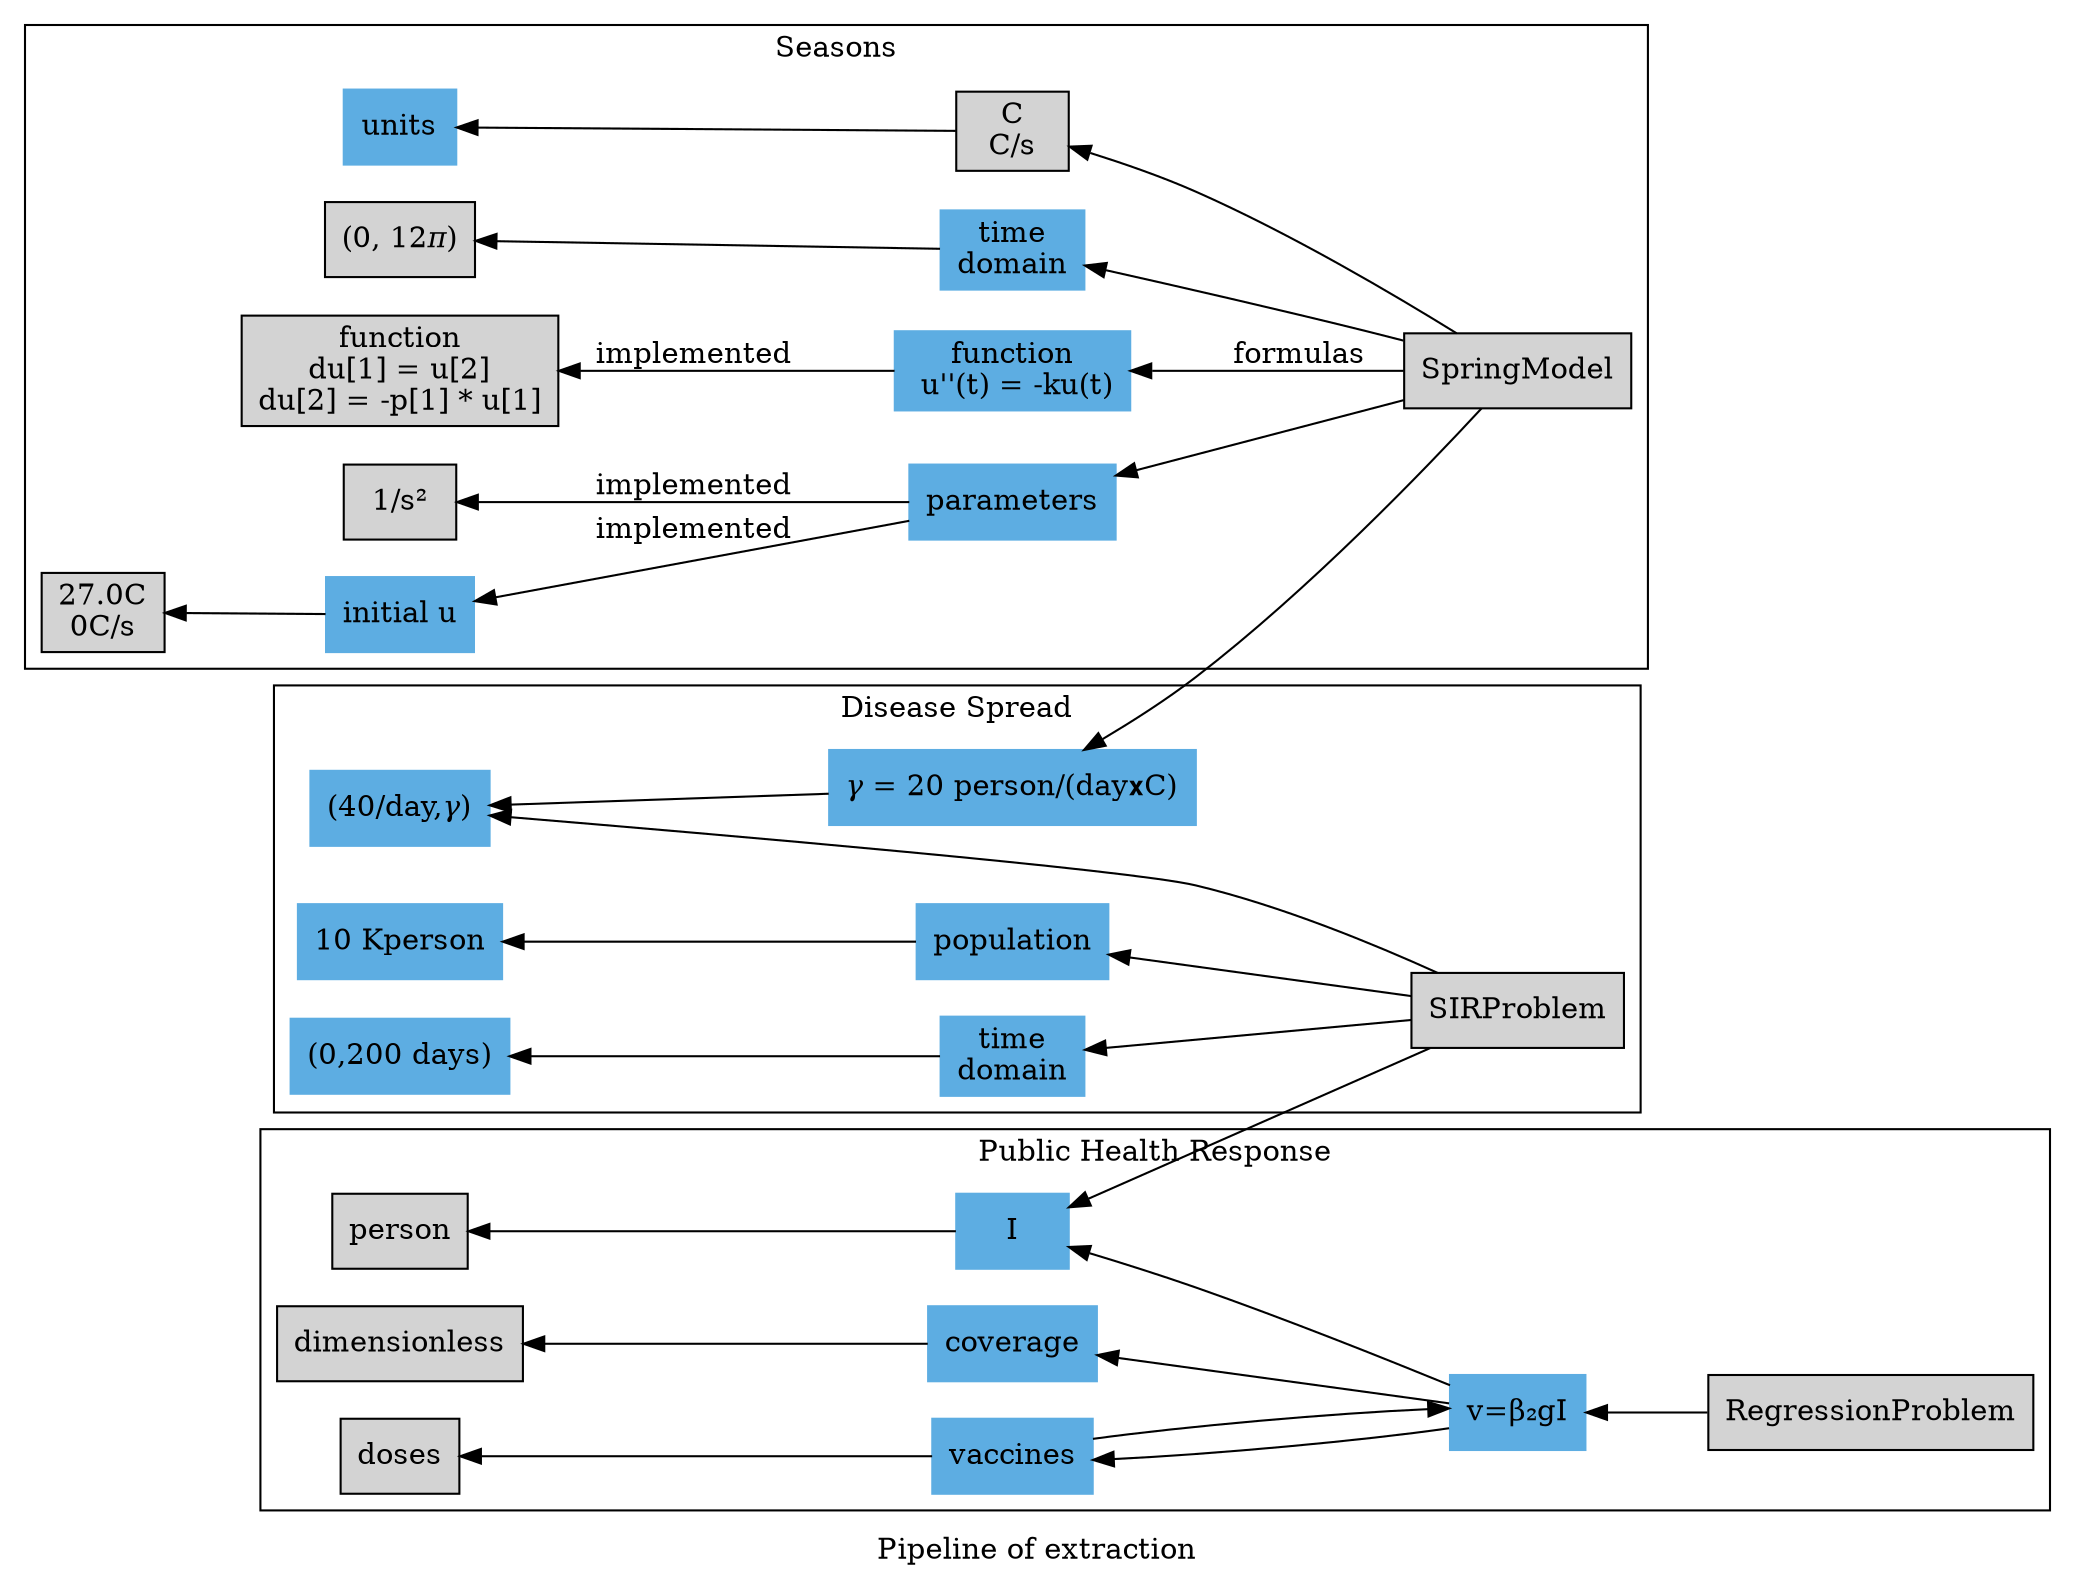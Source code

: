 digraph H {
	graph [bb="0,0,925.64,284",
		label="Pipeline of extraction",
		lheight=0.19,
		lp="462.82,11",
		lwidth=1.67,
		rankdir=RL
	];
	node [label="\N",
		style=filled, shape=rectangle
	];
	{
		i		 [color="#5DADE2",
			height=0.5,
			label="initial u",
			pos="285.5,228",
			width=0.75825];
		p		 [color="#5DADE2",
			height=0.5,
			label=parameters,
			pos="285.5,174",
			width=1.3582];
		f		 [color="#5DADE2",
			    height=0.5,
			    label="function\n u''(t) = -ku(t)",
			    pos="285.5,120",
			    width=1.195];
		fi		 [
			height=0.5,
			label="function\ndu[1] = u[2]\ndu[2] = -p[1] * u[1]",
			pos="285.5,120",
			width=1.195];
    ii [label="27.0C\n0C/s"]
    pi [label="1/s²"]
    a [label="SpringModel"]
    t [label="time\ndomain", color="#5DADE2"]
    ti [label="(0, 12𝜋)"]
    u [label=units, color="#5DADE2"]
    ui [label="C\nC/s"]
	}
	subgraph cluster_1 {
		graph [bb="8,94,342.4,276",
			label=Seasons,
			lheight=0.19,
			lp="175.2,265",
			lwidth=0.81
		];
		node [color="#5DADE2"];
    a -> p
		a -> f		 [label=formulas,
			lp="174.73,143",
			pos="e,244.33,125.21 110.5,142.16 146.59,137.59 196.77,131.24 234.15,126.5"];
		f -> fi		 [label=implemented,
			          lp="174.73,143"];
    p -> pi [label=implemented]
    p -> i [label=implemented]
    i -> ii
    a -> t -> ti
    a -> ui
    ui -> u
	}
	subgraph cluster_2 {
		graph [bb="363.4,30,636.02,240",
			constraint=false,
			label="Disease Spread",
			lheight=0.19,
			lp="499.71,229",
			lwidth=1.23
		];
		sir			 [label="SIRProblem",];
		node [color="#5DADE2"];
		{
			graph [rank=same];
      gamma [label="𝛾 = 20 person/(day𝘅C)"]
		  sirt		 [label="time\ndomain"];
		  pop		 [label=population];
		}
    sirpopi [label="10 Kperson"]
		sirti		 [label="(0,200 days)"];
		sirp		 [label="(40/day,𝛾)"];
    sir -> pop
    pop -> sirpopi
    sir -> sirt
    sirt -> sirti
    sir -> sirp
    a -> gamma
    gamma->sirp
	}
	subgraph cluster_3 {
		graph [bb="657.02,83,917.64,171",
			label="Public Health Response",
			lheight=0.19,
			lp="787.33,160",
			lwidth=0.61
		];
    person
    z [label="doses"]
    gu [label="dimensionless"]
    regp [label="RegressionProblem"]
		node [color="#5DADE2"];
    v [label="vaccines"]
    g [label="coverage"]
    s [label="I"]
    v -> r
    // c -> d
    v -> z
    // r [label="c = β₁v +β₂gI"]
    regp -> r
    r [label="v=β₂gI"]
    r -> v
    r -> g
    r -> s
    s -> person
    g -> gu
    sir -> s
	}
}
